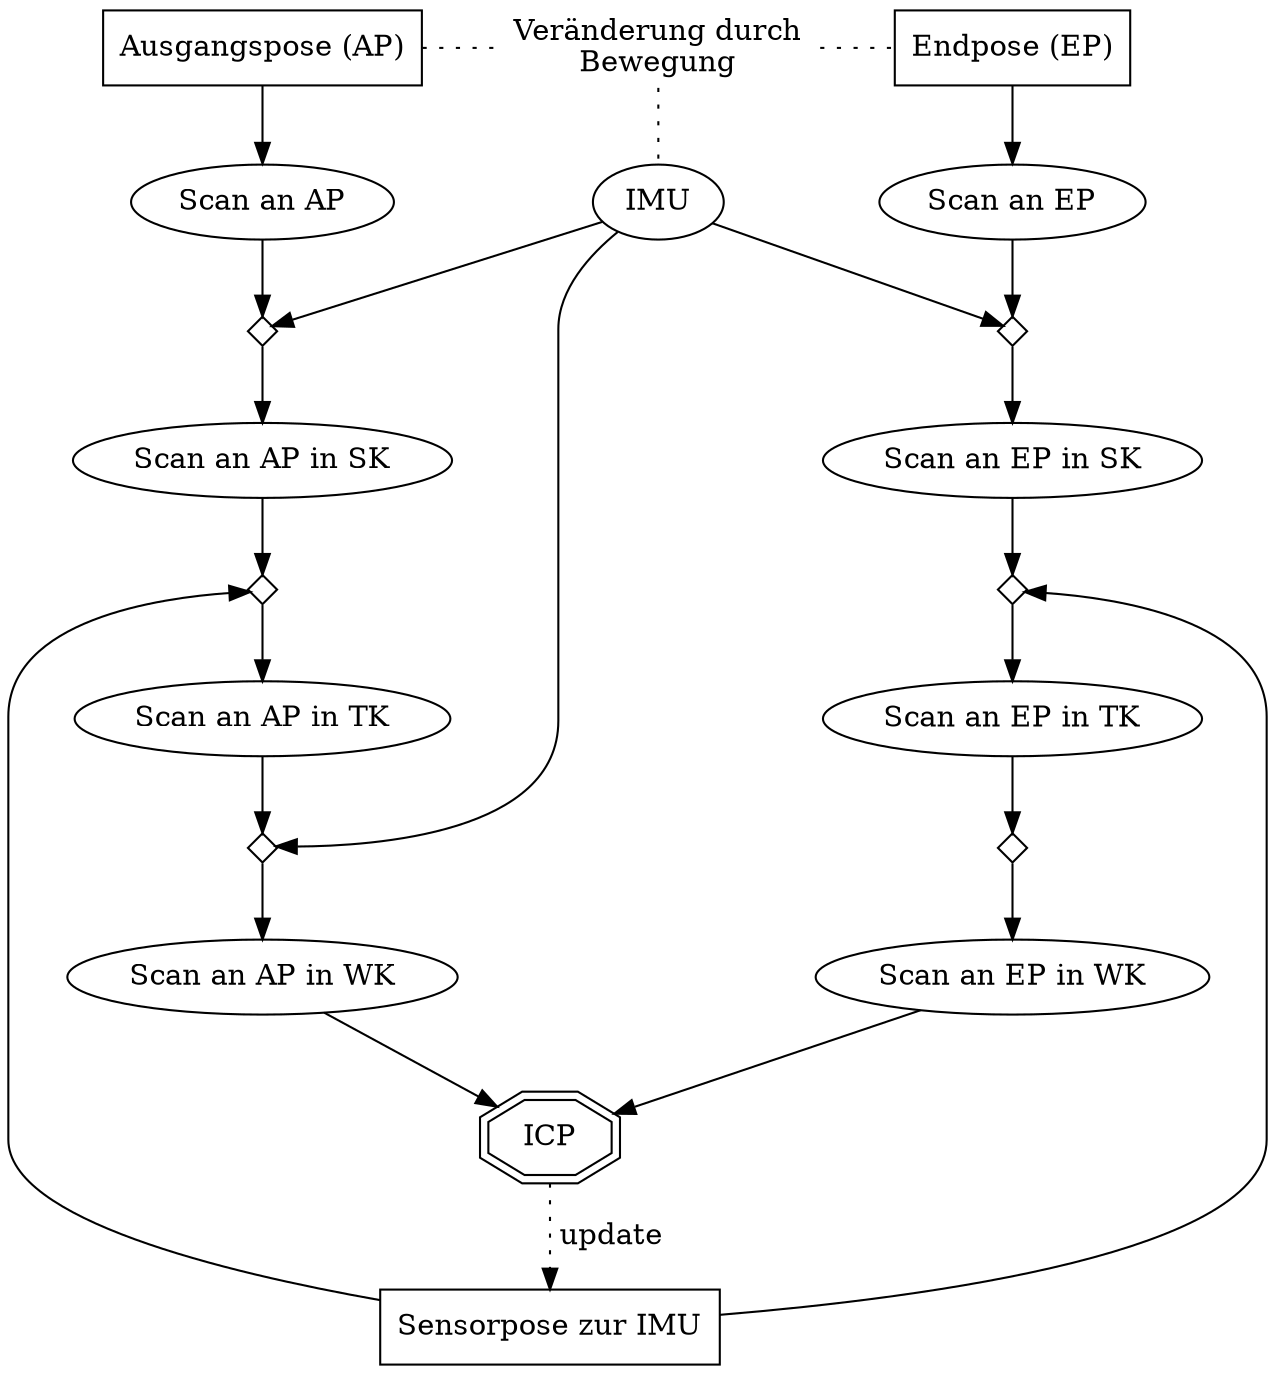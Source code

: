 digraph WC {
	{	node [group=g1]
		Scan_AP [label="Scan an AP"];
		Scan_AP_SK [label="Scan an AP in SK"];
		Scan_AP_TK [label="Scan an AP in TK"];
		Scan_AP_WK [label="Scan an AP in WK"];
		node [shape=rectangle]
		Ausgangspose [label="Ausgangspose (AP)", group=g1];
		node [shape=diamond, width=0.2, height=0.2, label=""]
		Scan_zu_SK1;
		SK_zu_TK1;
		TK_zu_WK1;
	}

	{	node [group=g2]
		Bewegung [shape=none, label="Veränderung durch\nBewegung"];
		IMU [label="IMU"];
		ICP [shape=doubleoctagon, label="ICP"];
		MontagePose [shape=rectangle, label="Sensorpose zur IMU", group=g2];
	}

	{	node [group=g3]
		Scan_EP [label="Scan an EP"];
		Scan_EP_SK [label="Scan an EP in SK"];
		Scan_EP_TK [label="Scan an EP in TK"];
		Scan_EP_WK [label="Scan an EP in WK"];
		node [shape=rectangle]
		Endpose [label="Endpose (EP)", group=g3];
		node [shape=diamond, width=0.2, height=0.2, label=""]
		Scan_zu_SK2;
		SK_zu_TK2;
		TK_zu_WK2;
	}

	{	rank=same;
			Ausgangspose; Endpose; Bewegung;
	}

	{	rank=same;
			Scan_zu_SK1; Scan_zu_SK2;
	}

	{	rank=same;
			SK_zu_TK1; SK_zu_TK2;
	}

	{	rank=same;
			TK_zu_WK1; TK_zu_WK2;
	}

	{	edge [style=dotted, arrowhead=none]
		Ausgangspose -> Bewegung;
		Bewegung -> Endpose;
		Bewegung -> IMU;
	}
	Ausgangspose -> Scan_AP;
	Endpose -> Scan_EP;

	IMU -> Scan_zu_SK1;
	IMU -> Scan_zu_SK2;
	IMU -> TK_zu_WK1;

	MontagePose -> SK_zu_TK1;
	MontagePose -> SK_zu_TK2;

	Scan_AP -> Scan_zu_SK1 -> Scan_AP_SK -> SK_zu_TK1 -> Scan_AP_TK -> TK_zu_WK1 -> Scan_AP_WK -> ICP;
	Scan_EP -> Scan_zu_SK2 -> Scan_EP_SK -> SK_zu_TK2 -> Scan_EP_TK -> TK_zu_WK2 -> Scan_EP_WK -> ICP;

	ICP -> MontagePose [style=dotted, label=" update"];
}